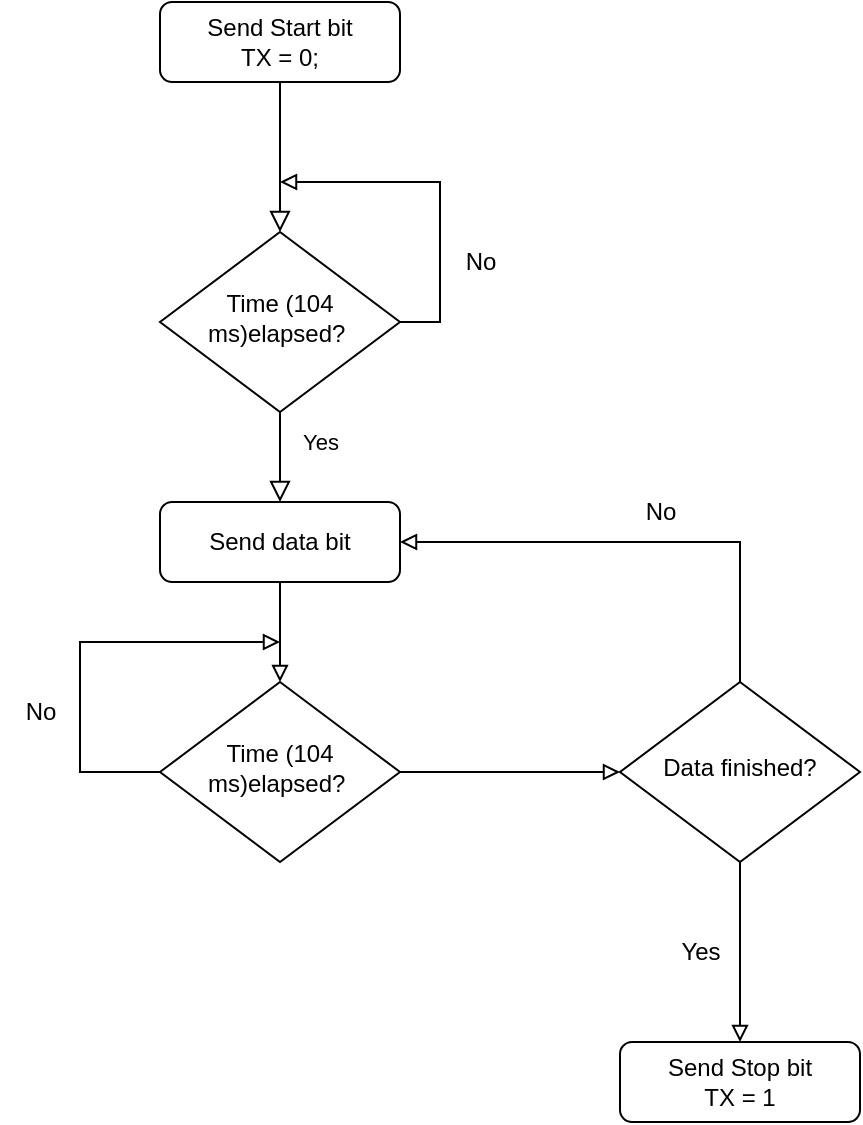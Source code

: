 <mxfile version="20.8.10" type="device"><diagram id="C5RBs43oDa-KdzZeNtuy" name="Page-1"><mxGraphModel dx="1036" dy="614" grid="1" gridSize="10" guides="1" tooltips="1" connect="1" arrows="1" fold="1" page="1" pageScale="1" pageWidth="827" pageHeight="1169" math="0" shadow="0"><root><mxCell id="WIyWlLk6GJQsqaUBKTNV-0"/><mxCell id="WIyWlLk6GJQsqaUBKTNV-1" parent="WIyWlLk6GJQsqaUBKTNV-0"/><mxCell id="WIyWlLk6GJQsqaUBKTNV-2" value="" style="rounded=0;html=1;jettySize=auto;orthogonalLoop=1;fontSize=11;endArrow=block;endFill=0;endSize=8;strokeWidth=1;shadow=0;labelBackgroundColor=none;edgeStyle=orthogonalEdgeStyle;" parent="WIyWlLk6GJQsqaUBKTNV-1" source="WIyWlLk6GJQsqaUBKTNV-3" target="WIyWlLk6GJQsqaUBKTNV-6" edge="1"><mxGeometry relative="1" as="geometry"/></mxCell><mxCell id="WIyWlLk6GJQsqaUBKTNV-3" value="Send Start bit&lt;br&gt;TX = 0;" style="rounded=1;whiteSpace=wrap;html=1;fontSize=12;glass=0;strokeWidth=1;shadow=0;" parent="WIyWlLk6GJQsqaUBKTNV-1" vertex="1"><mxGeometry x="160" y="50" width="120" height="40" as="geometry"/></mxCell><mxCell id="WIyWlLk6GJQsqaUBKTNV-4" value="Yes" style="rounded=0;html=1;jettySize=auto;orthogonalLoop=1;fontSize=11;endArrow=block;endFill=0;endSize=8;strokeWidth=1;shadow=0;labelBackgroundColor=none;edgeStyle=orthogonalEdgeStyle;entryX=0.5;entryY=0;entryDx=0;entryDy=0;" parent="WIyWlLk6GJQsqaUBKTNV-1" source="WIyWlLk6GJQsqaUBKTNV-6" target="tOyqgyaegRAuL7-qkqJR-2" edge="1"><mxGeometry x="-0.333" y="20" relative="1" as="geometry"><mxPoint as="offset"/><mxPoint x="220" y="290" as="targetPoint"/></mxGeometry></mxCell><mxCell id="tOyqgyaegRAuL7-qkqJR-0" style="edgeStyle=orthogonalEdgeStyle;rounded=0;orthogonalLoop=1;jettySize=auto;html=1;exitX=1;exitY=0.5;exitDx=0;exitDy=0;endArrow=block;endFill=0;" parent="WIyWlLk6GJQsqaUBKTNV-1" source="WIyWlLk6GJQsqaUBKTNV-6" edge="1"><mxGeometry relative="1" as="geometry"><mxPoint x="220" y="140" as="targetPoint"/><Array as="points"><mxPoint x="300" y="210"/><mxPoint x="300" y="140"/></Array></mxGeometry></mxCell><mxCell id="WIyWlLk6GJQsqaUBKTNV-6" value="Time (104 ms)elapsed?&amp;nbsp;" style="rhombus;whiteSpace=wrap;html=1;shadow=0;fontFamily=Helvetica;fontSize=12;align=center;strokeWidth=1;spacing=6;spacingTop=-4;" parent="WIyWlLk6GJQsqaUBKTNV-1" vertex="1"><mxGeometry x="160" y="165" width="120" height="90" as="geometry"/></mxCell><mxCell id="tOyqgyaegRAuL7-qkqJR-1" value="No" style="text;html=1;align=center;verticalAlign=middle;resizable=0;points=[];autosize=1;strokeColor=none;fillColor=none;" parent="WIyWlLk6GJQsqaUBKTNV-1" vertex="1"><mxGeometry x="300" y="165" width="40" height="30" as="geometry"/></mxCell><mxCell id="tOyqgyaegRAuL7-qkqJR-4" style="edgeStyle=orthogonalEdgeStyle;rounded=0;orthogonalLoop=1;jettySize=auto;html=1;exitX=0.5;exitY=1;exitDx=0;exitDy=0;entryX=0.5;entryY=0;entryDx=0;entryDy=0;endArrow=block;endFill=0;" parent="WIyWlLk6GJQsqaUBKTNV-1" source="tOyqgyaegRAuL7-qkqJR-2" target="tOyqgyaegRAuL7-qkqJR-3" edge="1"><mxGeometry relative="1" as="geometry"/></mxCell><mxCell id="tOyqgyaegRAuL7-qkqJR-2" value="Send data bit" style="rounded=1;whiteSpace=wrap;html=1;fontSize=12;glass=0;strokeWidth=1;shadow=0;" parent="WIyWlLk6GJQsqaUBKTNV-1" vertex="1"><mxGeometry x="160" y="300" width="120" height="40" as="geometry"/></mxCell><mxCell id="tOyqgyaegRAuL7-qkqJR-5" style="edgeStyle=orthogonalEdgeStyle;rounded=0;orthogonalLoop=1;jettySize=auto;html=1;exitX=1;exitY=0.5;exitDx=0;exitDy=0;entryX=0;entryY=0.5;entryDx=0;entryDy=0;endArrow=block;endFill=0;" parent="WIyWlLk6GJQsqaUBKTNV-1" source="tOyqgyaegRAuL7-qkqJR-3" target="tOyqgyaegRAuL7-qkqJR-13" edge="1"><mxGeometry relative="1" as="geometry"><Array as="points"><mxPoint x="350" y="435"/><mxPoint x="350" y="435"/></Array></mxGeometry></mxCell><mxCell id="tOyqgyaegRAuL7-qkqJR-10" style="edgeStyle=orthogonalEdgeStyle;rounded=0;orthogonalLoop=1;jettySize=auto;html=1;exitX=0;exitY=0.5;exitDx=0;exitDy=0;endArrow=block;endFill=0;" parent="WIyWlLk6GJQsqaUBKTNV-1" source="tOyqgyaegRAuL7-qkqJR-3" edge="1"><mxGeometry relative="1" as="geometry"><mxPoint x="220" y="370" as="targetPoint"/><Array as="points"><mxPoint x="120" y="435"/><mxPoint x="120" y="370"/></Array></mxGeometry></mxCell><mxCell id="tOyqgyaegRAuL7-qkqJR-3" value="Time (104 ms)elapsed?&amp;nbsp;" style="rhombus;whiteSpace=wrap;html=1;shadow=0;fontFamily=Helvetica;fontSize=12;align=center;strokeWidth=1;spacing=6;spacingTop=-4;" parent="WIyWlLk6GJQsqaUBKTNV-1" vertex="1"><mxGeometry x="160" y="390" width="120" height="90" as="geometry"/></mxCell><mxCell id="tOyqgyaegRAuL7-qkqJR-6" value="Yes" style="text;html=1;align=center;verticalAlign=middle;resizable=0;points=[];autosize=1;strokeColor=none;fillColor=none;" parent="WIyWlLk6GJQsqaUBKTNV-1" vertex="1"><mxGeometry x="410" y="510" width="40" height="30" as="geometry"/></mxCell><mxCell id="tOyqgyaegRAuL7-qkqJR-8" value="Send Stop bit&lt;br&gt;TX = 1" style="rounded=1;whiteSpace=wrap;html=1;fontSize=12;glass=0;strokeWidth=1;shadow=0;" parent="WIyWlLk6GJQsqaUBKTNV-1" vertex="1"><mxGeometry x="390" y="570" width="120" height="40" as="geometry"/></mxCell><mxCell id="tOyqgyaegRAuL7-qkqJR-11" value="No" style="text;html=1;align=center;verticalAlign=middle;resizable=0;points=[];autosize=1;strokeColor=none;fillColor=none;" parent="WIyWlLk6GJQsqaUBKTNV-1" vertex="1"><mxGeometry x="80" y="390" width="40" height="30" as="geometry"/></mxCell><mxCell id="tOyqgyaegRAuL7-qkqJR-18" style="edgeStyle=orthogonalEdgeStyle;rounded=0;orthogonalLoop=1;jettySize=auto;html=1;exitX=0.5;exitY=0;exitDx=0;exitDy=0;entryX=1;entryY=0.5;entryDx=0;entryDy=0;endArrow=block;endFill=0;" parent="WIyWlLk6GJQsqaUBKTNV-1" source="tOyqgyaegRAuL7-qkqJR-13" target="tOyqgyaegRAuL7-qkqJR-2" edge="1"><mxGeometry relative="1" as="geometry"/></mxCell><mxCell id="tOyqgyaegRAuL7-qkqJR-19" style="edgeStyle=orthogonalEdgeStyle;rounded=0;orthogonalLoop=1;jettySize=auto;html=1;exitX=0.5;exitY=1;exitDx=0;exitDy=0;entryX=0.5;entryY=0;entryDx=0;entryDy=0;endArrow=block;endFill=0;" parent="WIyWlLk6GJQsqaUBKTNV-1" source="tOyqgyaegRAuL7-qkqJR-13" target="tOyqgyaegRAuL7-qkqJR-8" edge="1"><mxGeometry relative="1" as="geometry"/></mxCell><mxCell id="tOyqgyaegRAuL7-qkqJR-13" value="Data finished?" style="rhombus;whiteSpace=wrap;html=1;shadow=0;fontFamily=Helvetica;fontSize=12;align=center;strokeWidth=1;spacing=6;spacingTop=-4;" parent="WIyWlLk6GJQsqaUBKTNV-1" vertex="1"><mxGeometry x="390" y="390" width="120" height="90" as="geometry"/></mxCell><mxCell id="tOyqgyaegRAuL7-qkqJR-20" value="No" style="text;html=1;align=center;verticalAlign=middle;resizable=0;points=[];autosize=1;strokeColor=none;fillColor=none;" parent="WIyWlLk6GJQsqaUBKTNV-1" vertex="1"><mxGeometry x="390" y="290" width="40" height="30" as="geometry"/></mxCell></root></mxGraphModel></diagram></mxfile>